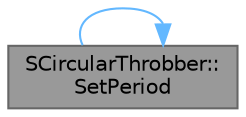 digraph "SCircularThrobber::SetPeriod"
{
 // INTERACTIVE_SVG=YES
 // LATEX_PDF_SIZE
  bgcolor="transparent";
  edge [fontname=Helvetica,fontsize=10,labelfontname=Helvetica,labelfontsize=10];
  node [fontname=Helvetica,fontsize=10,shape=box,height=0.2,width=0.4];
  rankdir="LR";
  Node1 [id="Node000001",label="SCircularThrobber::\lSetPeriod",height=0.2,width=0.4,color="gray40", fillcolor="grey60", style="filled", fontcolor="black",tooltip="Sets the amount of time in seconds for a full circle."];
  Node1 -> Node1 [id="edge1_Node000001_Node000001",color="steelblue1",style="solid",tooltip=" "];
}
